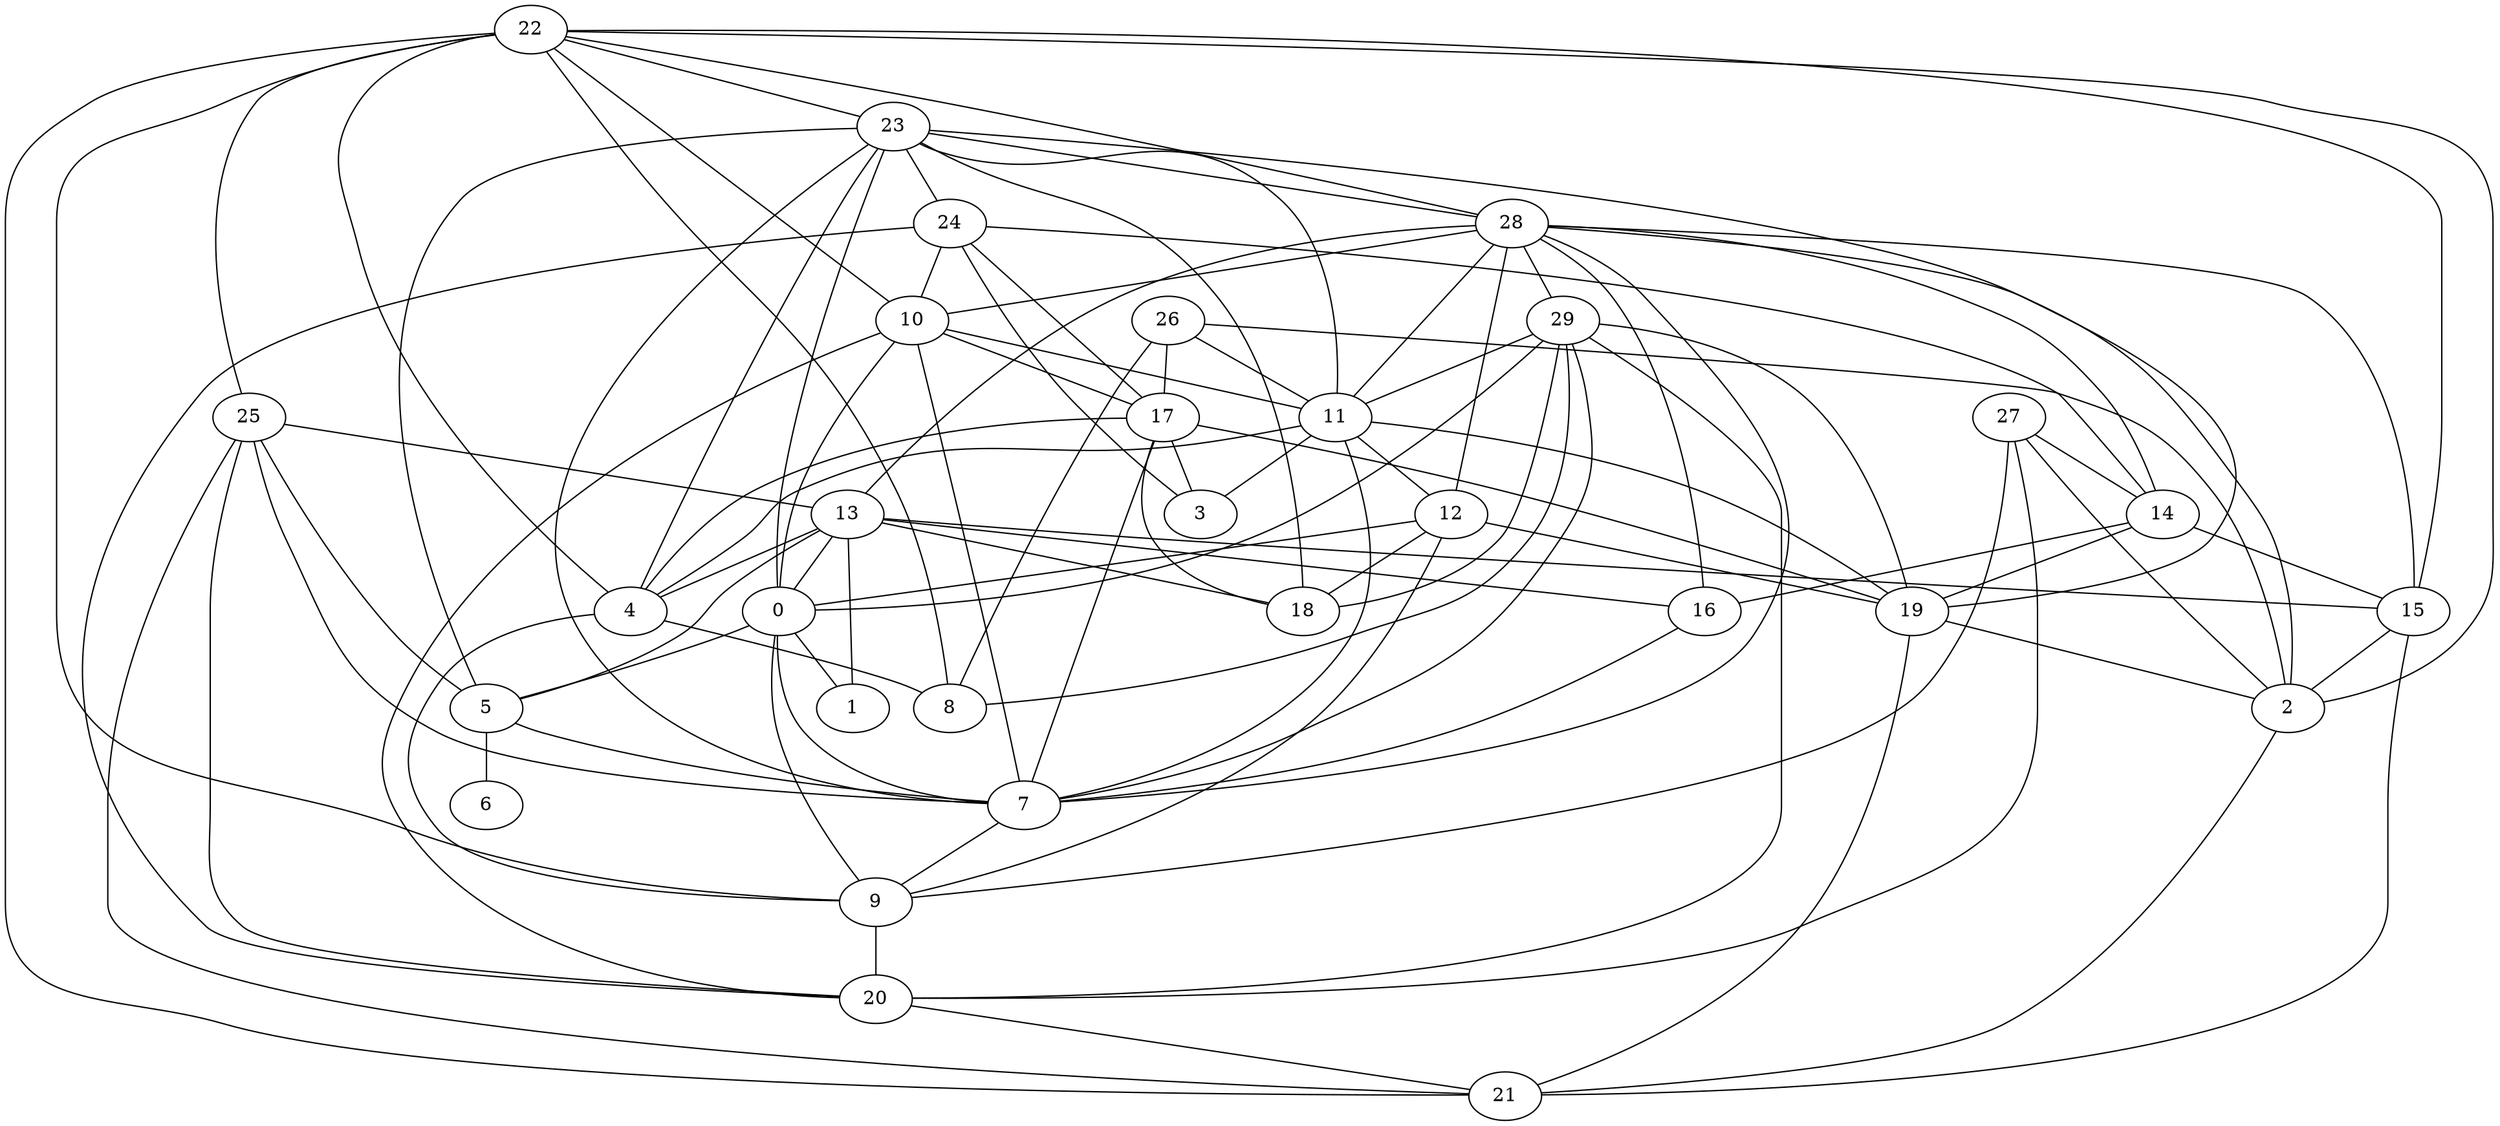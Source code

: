 graph G{
22--9;
22--2;
22--8;
22--4;
22--21;
22--10;
22--28;
22--25;
22--15;
22--23;
23--0;
23--24;
23--11;
23--18;
23--19;
23--7;
23--4;
23--5;
23--28;
24--14;
24--20;
24--17;
24--3;
24--10;
25--13;
25--5;
25--21;
25--7;
25--20;
26--8;
26--2;
26--11;
26--17;
27--2;
27--20;
27--9;
27--14;
28--14;
28--16;
28--7;
28--12;
28--2;
28--10;
28--15;
28--11;
28--13;
28--29;
29--7;
29--19;
29--8;
29--11;
29--20;
29--0;
29--18;
10--17;
10--20;
10--7;
10--11;
10--0;
11--12;
11--7;
11--4;
11--3;
11--19;
12--9;
12--19;
12--18;
12--0;
13--18;
13--0;
13--4;
13--5;
13--1;
13--15;
13--16;
14--19;
14--16;
14--15;
15--21;
15--2;
16--7;
17--4;
17--18;
17--7;
17--3;
17--19;
19--21;
19--2;
0--7;
0--1;
0--5;
0--9;
2--21;
4--9;
4--8;
5--6;
5--7;
7--9;
9--20;
20--21;
}